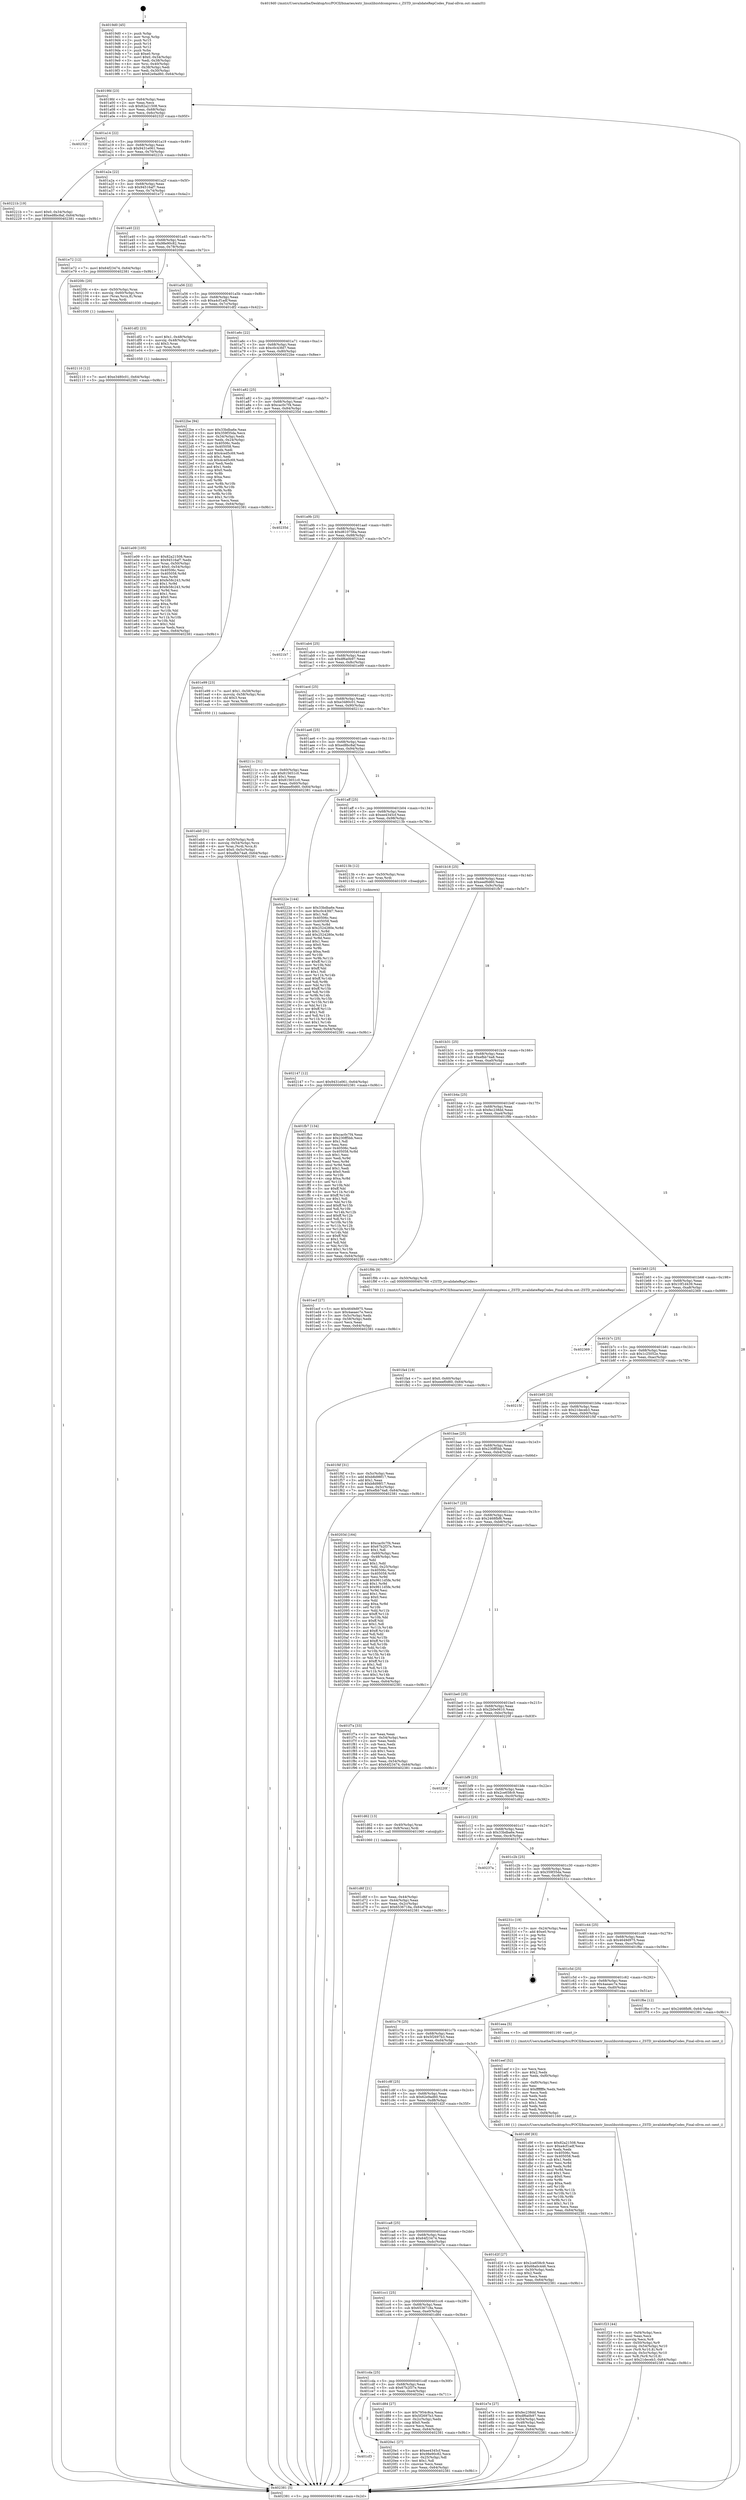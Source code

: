 digraph "0x4019d0" {
  label = "0x4019d0 (/mnt/c/Users/mathe/Desktop/tcc/POCII/binaries/extr_linuxlibzstdcompress.c_ZSTD_invalidateRepCodes_Final-ollvm.out::main(0))"
  labelloc = "t"
  node[shape=record]

  Entry [label="",width=0.3,height=0.3,shape=circle,fillcolor=black,style=filled]
  "0x4019fd" [label="{
     0x4019fd [23]\l
     | [instrs]\l
     &nbsp;&nbsp;0x4019fd \<+3\>: mov -0x64(%rbp),%eax\l
     &nbsp;&nbsp;0x401a00 \<+2\>: mov %eax,%ecx\l
     &nbsp;&nbsp;0x401a02 \<+6\>: sub $0x82a21508,%ecx\l
     &nbsp;&nbsp;0x401a08 \<+3\>: mov %eax,-0x68(%rbp)\l
     &nbsp;&nbsp;0x401a0b \<+3\>: mov %ecx,-0x6c(%rbp)\l
     &nbsp;&nbsp;0x401a0e \<+6\>: je 000000000040232f \<main+0x95f\>\l
  }"]
  "0x40232f" [label="{
     0x40232f\l
  }", style=dashed]
  "0x401a14" [label="{
     0x401a14 [22]\l
     | [instrs]\l
     &nbsp;&nbsp;0x401a14 \<+5\>: jmp 0000000000401a19 \<main+0x49\>\l
     &nbsp;&nbsp;0x401a19 \<+3\>: mov -0x68(%rbp),%eax\l
     &nbsp;&nbsp;0x401a1c \<+5\>: sub $0x9431e061,%eax\l
     &nbsp;&nbsp;0x401a21 \<+3\>: mov %eax,-0x70(%rbp)\l
     &nbsp;&nbsp;0x401a24 \<+6\>: je 000000000040221b \<main+0x84b\>\l
  }"]
  Exit [label="",width=0.3,height=0.3,shape=circle,fillcolor=black,style=filled,peripheries=2]
  "0x40221b" [label="{
     0x40221b [19]\l
     | [instrs]\l
     &nbsp;&nbsp;0x40221b \<+7\>: movl $0x0,-0x34(%rbp)\l
     &nbsp;&nbsp;0x402222 \<+7\>: movl $0xed8bc8af,-0x64(%rbp)\l
     &nbsp;&nbsp;0x402229 \<+5\>: jmp 0000000000402381 \<main+0x9b1\>\l
  }"]
  "0x401a2a" [label="{
     0x401a2a [22]\l
     | [instrs]\l
     &nbsp;&nbsp;0x401a2a \<+5\>: jmp 0000000000401a2f \<main+0x5f\>\l
     &nbsp;&nbsp;0x401a2f \<+3\>: mov -0x68(%rbp),%eax\l
     &nbsp;&nbsp;0x401a32 \<+5\>: sub $0x94516af7,%eax\l
     &nbsp;&nbsp;0x401a37 \<+3\>: mov %eax,-0x74(%rbp)\l
     &nbsp;&nbsp;0x401a3a \<+6\>: je 0000000000401e72 \<main+0x4a2\>\l
  }"]
  "0x402147" [label="{
     0x402147 [12]\l
     | [instrs]\l
     &nbsp;&nbsp;0x402147 \<+7\>: movl $0x9431e061,-0x64(%rbp)\l
     &nbsp;&nbsp;0x40214e \<+5\>: jmp 0000000000402381 \<main+0x9b1\>\l
  }"]
  "0x401e72" [label="{
     0x401e72 [12]\l
     | [instrs]\l
     &nbsp;&nbsp;0x401e72 \<+7\>: movl $0x64f23474,-0x64(%rbp)\l
     &nbsp;&nbsp;0x401e79 \<+5\>: jmp 0000000000402381 \<main+0x9b1\>\l
  }"]
  "0x401a40" [label="{
     0x401a40 [22]\l
     | [instrs]\l
     &nbsp;&nbsp;0x401a40 \<+5\>: jmp 0000000000401a45 \<main+0x75\>\l
     &nbsp;&nbsp;0x401a45 \<+3\>: mov -0x68(%rbp),%eax\l
     &nbsp;&nbsp;0x401a48 \<+5\>: sub $0x98e90c82,%eax\l
     &nbsp;&nbsp;0x401a4d \<+3\>: mov %eax,-0x78(%rbp)\l
     &nbsp;&nbsp;0x401a50 \<+6\>: je 00000000004020fc \<main+0x72c\>\l
  }"]
  "0x402110" [label="{
     0x402110 [12]\l
     | [instrs]\l
     &nbsp;&nbsp;0x402110 \<+7\>: movl $0xe3480c01,-0x64(%rbp)\l
     &nbsp;&nbsp;0x402117 \<+5\>: jmp 0000000000402381 \<main+0x9b1\>\l
  }"]
  "0x4020fc" [label="{
     0x4020fc [20]\l
     | [instrs]\l
     &nbsp;&nbsp;0x4020fc \<+4\>: mov -0x50(%rbp),%rax\l
     &nbsp;&nbsp;0x402100 \<+4\>: movslq -0x60(%rbp),%rcx\l
     &nbsp;&nbsp;0x402104 \<+4\>: mov (%rax,%rcx,8),%rax\l
     &nbsp;&nbsp;0x402108 \<+3\>: mov %rax,%rdi\l
     &nbsp;&nbsp;0x40210b \<+5\>: call 0000000000401030 \<free@plt\>\l
     | [calls]\l
     &nbsp;&nbsp;0x401030 \{1\} (unknown)\l
  }"]
  "0x401a56" [label="{
     0x401a56 [22]\l
     | [instrs]\l
     &nbsp;&nbsp;0x401a56 \<+5\>: jmp 0000000000401a5b \<main+0x8b\>\l
     &nbsp;&nbsp;0x401a5b \<+3\>: mov -0x68(%rbp),%eax\l
     &nbsp;&nbsp;0x401a5e \<+5\>: sub $0xa4cf1adf,%eax\l
     &nbsp;&nbsp;0x401a63 \<+3\>: mov %eax,-0x7c(%rbp)\l
     &nbsp;&nbsp;0x401a66 \<+6\>: je 0000000000401df2 \<main+0x422\>\l
  }"]
  "0x401cf3" [label="{
     0x401cf3\l
  }", style=dashed]
  "0x401df2" [label="{
     0x401df2 [23]\l
     | [instrs]\l
     &nbsp;&nbsp;0x401df2 \<+7\>: movl $0x1,-0x48(%rbp)\l
     &nbsp;&nbsp;0x401df9 \<+4\>: movslq -0x48(%rbp),%rax\l
     &nbsp;&nbsp;0x401dfd \<+4\>: shl $0x3,%rax\l
     &nbsp;&nbsp;0x401e01 \<+3\>: mov %rax,%rdi\l
     &nbsp;&nbsp;0x401e04 \<+5\>: call 0000000000401050 \<malloc@plt\>\l
     | [calls]\l
     &nbsp;&nbsp;0x401050 \{1\} (unknown)\l
  }"]
  "0x401a6c" [label="{
     0x401a6c [22]\l
     | [instrs]\l
     &nbsp;&nbsp;0x401a6c \<+5\>: jmp 0000000000401a71 \<main+0xa1\>\l
     &nbsp;&nbsp;0x401a71 \<+3\>: mov -0x68(%rbp),%eax\l
     &nbsp;&nbsp;0x401a74 \<+5\>: sub $0xc0c43fd7,%eax\l
     &nbsp;&nbsp;0x401a79 \<+3\>: mov %eax,-0x80(%rbp)\l
     &nbsp;&nbsp;0x401a7c \<+6\>: je 00000000004022be \<main+0x8ee\>\l
  }"]
  "0x4020e1" [label="{
     0x4020e1 [27]\l
     | [instrs]\l
     &nbsp;&nbsp;0x4020e1 \<+5\>: mov $0xee4345cf,%eax\l
     &nbsp;&nbsp;0x4020e6 \<+5\>: mov $0x98e90c82,%ecx\l
     &nbsp;&nbsp;0x4020eb \<+3\>: mov -0x25(%rbp),%dl\l
     &nbsp;&nbsp;0x4020ee \<+3\>: test $0x1,%dl\l
     &nbsp;&nbsp;0x4020f1 \<+3\>: cmovne %ecx,%eax\l
     &nbsp;&nbsp;0x4020f4 \<+3\>: mov %eax,-0x64(%rbp)\l
     &nbsp;&nbsp;0x4020f7 \<+5\>: jmp 0000000000402381 \<main+0x9b1\>\l
  }"]
  "0x4022be" [label="{
     0x4022be [94]\l
     | [instrs]\l
     &nbsp;&nbsp;0x4022be \<+5\>: mov $0x33bdba6e,%eax\l
     &nbsp;&nbsp;0x4022c3 \<+5\>: mov $0x359f35da,%ecx\l
     &nbsp;&nbsp;0x4022c8 \<+3\>: mov -0x34(%rbp),%edx\l
     &nbsp;&nbsp;0x4022cb \<+3\>: mov %edx,-0x24(%rbp)\l
     &nbsp;&nbsp;0x4022ce \<+7\>: mov 0x40506c,%edx\l
     &nbsp;&nbsp;0x4022d5 \<+7\>: mov 0x405058,%esi\l
     &nbsp;&nbsp;0x4022dc \<+2\>: mov %edx,%edi\l
     &nbsp;&nbsp;0x4022de \<+6\>: add $0x4ced5c69,%edi\l
     &nbsp;&nbsp;0x4022e4 \<+3\>: sub $0x1,%edi\l
     &nbsp;&nbsp;0x4022e7 \<+6\>: sub $0x4ced5c69,%edi\l
     &nbsp;&nbsp;0x4022ed \<+3\>: imul %edi,%edx\l
     &nbsp;&nbsp;0x4022f0 \<+3\>: and $0x1,%edx\l
     &nbsp;&nbsp;0x4022f3 \<+3\>: cmp $0x0,%edx\l
     &nbsp;&nbsp;0x4022f6 \<+4\>: sete %r8b\l
     &nbsp;&nbsp;0x4022fa \<+3\>: cmp $0xa,%esi\l
     &nbsp;&nbsp;0x4022fd \<+4\>: setl %r9b\l
     &nbsp;&nbsp;0x402301 \<+3\>: mov %r8b,%r10b\l
     &nbsp;&nbsp;0x402304 \<+3\>: and %r9b,%r10b\l
     &nbsp;&nbsp;0x402307 \<+3\>: xor %r9b,%r8b\l
     &nbsp;&nbsp;0x40230a \<+3\>: or %r8b,%r10b\l
     &nbsp;&nbsp;0x40230d \<+4\>: test $0x1,%r10b\l
     &nbsp;&nbsp;0x402311 \<+3\>: cmovne %ecx,%eax\l
     &nbsp;&nbsp;0x402314 \<+3\>: mov %eax,-0x64(%rbp)\l
     &nbsp;&nbsp;0x402317 \<+5\>: jmp 0000000000402381 \<main+0x9b1\>\l
  }"]
  "0x401a82" [label="{
     0x401a82 [25]\l
     | [instrs]\l
     &nbsp;&nbsp;0x401a82 \<+5\>: jmp 0000000000401a87 \<main+0xb7\>\l
     &nbsp;&nbsp;0x401a87 \<+3\>: mov -0x68(%rbp),%eax\l
     &nbsp;&nbsp;0x401a8a \<+5\>: sub $0xcac0c7f4,%eax\l
     &nbsp;&nbsp;0x401a8f \<+6\>: mov %eax,-0x84(%rbp)\l
     &nbsp;&nbsp;0x401a95 \<+6\>: je 000000000040235d \<main+0x98d\>\l
  }"]
  "0x401fa4" [label="{
     0x401fa4 [19]\l
     | [instrs]\l
     &nbsp;&nbsp;0x401fa4 \<+7\>: movl $0x0,-0x60(%rbp)\l
     &nbsp;&nbsp;0x401fab \<+7\>: movl $0xeeef0d60,-0x64(%rbp)\l
     &nbsp;&nbsp;0x401fb2 \<+5\>: jmp 0000000000402381 \<main+0x9b1\>\l
  }"]
  "0x40235d" [label="{
     0x40235d\l
  }", style=dashed]
  "0x401a9b" [label="{
     0x401a9b [25]\l
     | [instrs]\l
     &nbsp;&nbsp;0x401a9b \<+5\>: jmp 0000000000401aa0 \<main+0xd0\>\l
     &nbsp;&nbsp;0x401aa0 \<+3\>: mov -0x68(%rbp),%eax\l
     &nbsp;&nbsp;0x401aa3 \<+5\>: sub $0xd610756a,%eax\l
     &nbsp;&nbsp;0x401aa8 \<+6\>: mov %eax,-0x88(%rbp)\l
     &nbsp;&nbsp;0x401aae \<+6\>: je 00000000004021b7 \<main+0x7e7\>\l
  }"]
  "0x401f23" [label="{
     0x401f23 [44]\l
     | [instrs]\l
     &nbsp;&nbsp;0x401f23 \<+6\>: mov -0xf4(%rbp),%ecx\l
     &nbsp;&nbsp;0x401f29 \<+3\>: imul %eax,%ecx\l
     &nbsp;&nbsp;0x401f2c \<+3\>: movslq %ecx,%r8\l
     &nbsp;&nbsp;0x401f2f \<+4\>: mov -0x50(%rbp),%r9\l
     &nbsp;&nbsp;0x401f33 \<+4\>: movslq -0x54(%rbp),%r10\l
     &nbsp;&nbsp;0x401f37 \<+4\>: mov (%r9,%r10,8),%r9\l
     &nbsp;&nbsp;0x401f3b \<+4\>: movslq -0x5c(%rbp),%r10\l
     &nbsp;&nbsp;0x401f3f \<+4\>: mov %r8,(%r9,%r10,8)\l
     &nbsp;&nbsp;0x401f43 \<+7\>: movl $0x21deceb3,-0x64(%rbp)\l
     &nbsp;&nbsp;0x401f4a \<+5\>: jmp 0000000000402381 \<main+0x9b1\>\l
  }"]
  "0x4021b7" [label="{
     0x4021b7\l
  }", style=dashed]
  "0x401ab4" [label="{
     0x401ab4 [25]\l
     | [instrs]\l
     &nbsp;&nbsp;0x401ab4 \<+5\>: jmp 0000000000401ab9 \<main+0xe9\>\l
     &nbsp;&nbsp;0x401ab9 \<+3\>: mov -0x68(%rbp),%eax\l
     &nbsp;&nbsp;0x401abc \<+5\>: sub $0xdf6a0b97,%eax\l
     &nbsp;&nbsp;0x401ac1 \<+6\>: mov %eax,-0x8c(%rbp)\l
     &nbsp;&nbsp;0x401ac7 \<+6\>: je 0000000000401e99 \<main+0x4c9\>\l
  }"]
  "0x401eef" [label="{
     0x401eef [52]\l
     | [instrs]\l
     &nbsp;&nbsp;0x401eef \<+2\>: xor %ecx,%ecx\l
     &nbsp;&nbsp;0x401ef1 \<+5\>: mov $0x2,%edx\l
     &nbsp;&nbsp;0x401ef6 \<+6\>: mov %edx,-0xf0(%rbp)\l
     &nbsp;&nbsp;0x401efc \<+1\>: cltd\l
     &nbsp;&nbsp;0x401efd \<+6\>: mov -0xf0(%rbp),%esi\l
     &nbsp;&nbsp;0x401f03 \<+2\>: idiv %esi\l
     &nbsp;&nbsp;0x401f05 \<+6\>: imul $0xfffffffe,%edx,%edx\l
     &nbsp;&nbsp;0x401f0b \<+2\>: mov %ecx,%edi\l
     &nbsp;&nbsp;0x401f0d \<+2\>: sub %edx,%edi\l
     &nbsp;&nbsp;0x401f0f \<+2\>: mov %ecx,%edx\l
     &nbsp;&nbsp;0x401f11 \<+3\>: sub $0x1,%edx\l
     &nbsp;&nbsp;0x401f14 \<+2\>: add %edx,%edi\l
     &nbsp;&nbsp;0x401f16 \<+2\>: sub %edi,%ecx\l
     &nbsp;&nbsp;0x401f18 \<+6\>: mov %ecx,-0xf4(%rbp)\l
     &nbsp;&nbsp;0x401f1e \<+5\>: call 0000000000401160 \<next_i\>\l
     | [calls]\l
     &nbsp;&nbsp;0x401160 \{1\} (/mnt/c/Users/mathe/Desktop/tcc/POCII/binaries/extr_linuxlibzstdcompress.c_ZSTD_invalidateRepCodes_Final-ollvm.out::next_i)\l
  }"]
  "0x401e99" [label="{
     0x401e99 [23]\l
     | [instrs]\l
     &nbsp;&nbsp;0x401e99 \<+7\>: movl $0x1,-0x58(%rbp)\l
     &nbsp;&nbsp;0x401ea0 \<+4\>: movslq -0x58(%rbp),%rax\l
     &nbsp;&nbsp;0x401ea4 \<+4\>: shl $0x3,%rax\l
     &nbsp;&nbsp;0x401ea8 \<+3\>: mov %rax,%rdi\l
     &nbsp;&nbsp;0x401eab \<+5\>: call 0000000000401050 \<malloc@plt\>\l
     | [calls]\l
     &nbsp;&nbsp;0x401050 \{1\} (unknown)\l
  }"]
  "0x401acd" [label="{
     0x401acd [25]\l
     | [instrs]\l
     &nbsp;&nbsp;0x401acd \<+5\>: jmp 0000000000401ad2 \<main+0x102\>\l
     &nbsp;&nbsp;0x401ad2 \<+3\>: mov -0x68(%rbp),%eax\l
     &nbsp;&nbsp;0x401ad5 \<+5\>: sub $0xe3480c01,%eax\l
     &nbsp;&nbsp;0x401ada \<+6\>: mov %eax,-0x90(%rbp)\l
     &nbsp;&nbsp;0x401ae0 \<+6\>: je 000000000040211c \<main+0x74c\>\l
  }"]
  "0x401eb0" [label="{
     0x401eb0 [31]\l
     | [instrs]\l
     &nbsp;&nbsp;0x401eb0 \<+4\>: mov -0x50(%rbp),%rdi\l
     &nbsp;&nbsp;0x401eb4 \<+4\>: movslq -0x54(%rbp),%rcx\l
     &nbsp;&nbsp;0x401eb8 \<+4\>: mov %rax,(%rdi,%rcx,8)\l
     &nbsp;&nbsp;0x401ebc \<+7\>: movl $0x0,-0x5c(%rbp)\l
     &nbsp;&nbsp;0x401ec3 \<+7\>: movl $0xefbb74a8,-0x64(%rbp)\l
     &nbsp;&nbsp;0x401eca \<+5\>: jmp 0000000000402381 \<main+0x9b1\>\l
  }"]
  "0x40211c" [label="{
     0x40211c [31]\l
     | [instrs]\l
     &nbsp;&nbsp;0x40211c \<+3\>: mov -0x60(%rbp),%eax\l
     &nbsp;&nbsp;0x40211f \<+5\>: sub $0x815651c0,%eax\l
     &nbsp;&nbsp;0x402124 \<+3\>: add $0x1,%eax\l
     &nbsp;&nbsp;0x402127 \<+5\>: add $0x815651c0,%eax\l
     &nbsp;&nbsp;0x40212c \<+3\>: mov %eax,-0x60(%rbp)\l
     &nbsp;&nbsp;0x40212f \<+7\>: movl $0xeeef0d60,-0x64(%rbp)\l
     &nbsp;&nbsp;0x402136 \<+5\>: jmp 0000000000402381 \<main+0x9b1\>\l
  }"]
  "0x401ae6" [label="{
     0x401ae6 [25]\l
     | [instrs]\l
     &nbsp;&nbsp;0x401ae6 \<+5\>: jmp 0000000000401aeb \<main+0x11b\>\l
     &nbsp;&nbsp;0x401aeb \<+3\>: mov -0x68(%rbp),%eax\l
     &nbsp;&nbsp;0x401aee \<+5\>: sub $0xed8bc8af,%eax\l
     &nbsp;&nbsp;0x401af3 \<+6\>: mov %eax,-0x94(%rbp)\l
     &nbsp;&nbsp;0x401af9 \<+6\>: je 000000000040222e \<main+0x85e\>\l
  }"]
  "0x401e09" [label="{
     0x401e09 [105]\l
     | [instrs]\l
     &nbsp;&nbsp;0x401e09 \<+5\>: mov $0x82a21508,%ecx\l
     &nbsp;&nbsp;0x401e0e \<+5\>: mov $0x94516af7,%edx\l
     &nbsp;&nbsp;0x401e13 \<+4\>: mov %rax,-0x50(%rbp)\l
     &nbsp;&nbsp;0x401e17 \<+7\>: movl $0x0,-0x54(%rbp)\l
     &nbsp;&nbsp;0x401e1e \<+7\>: mov 0x40506c,%esi\l
     &nbsp;&nbsp;0x401e25 \<+8\>: mov 0x405058,%r8d\l
     &nbsp;&nbsp;0x401e2d \<+3\>: mov %esi,%r9d\l
     &nbsp;&nbsp;0x401e30 \<+7\>: add $0xfe58c243,%r9d\l
     &nbsp;&nbsp;0x401e37 \<+4\>: sub $0x1,%r9d\l
     &nbsp;&nbsp;0x401e3b \<+7\>: sub $0xfe58c243,%r9d\l
     &nbsp;&nbsp;0x401e42 \<+4\>: imul %r9d,%esi\l
     &nbsp;&nbsp;0x401e46 \<+3\>: and $0x1,%esi\l
     &nbsp;&nbsp;0x401e49 \<+3\>: cmp $0x0,%esi\l
     &nbsp;&nbsp;0x401e4c \<+4\>: sete %r10b\l
     &nbsp;&nbsp;0x401e50 \<+4\>: cmp $0xa,%r8d\l
     &nbsp;&nbsp;0x401e54 \<+4\>: setl %r11b\l
     &nbsp;&nbsp;0x401e58 \<+3\>: mov %r10b,%bl\l
     &nbsp;&nbsp;0x401e5b \<+3\>: and %r11b,%bl\l
     &nbsp;&nbsp;0x401e5e \<+3\>: xor %r11b,%r10b\l
     &nbsp;&nbsp;0x401e61 \<+3\>: or %r10b,%bl\l
     &nbsp;&nbsp;0x401e64 \<+3\>: test $0x1,%bl\l
     &nbsp;&nbsp;0x401e67 \<+3\>: cmovne %edx,%ecx\l
     &nbsp;&nbsp;0x401e6a \<+3\>: mov %ecx,-0x64(%rbp)\l
     &nbsp;&nbsp;0x401e6d \<+5\>: jmp 0000000000402381 \<main+0x9b1\>\l
  }"]
  "0x40222e" [label="{
     0x40222e [144]\l
     | [instrs]\l
     &nbsp;&nbsp;0x40222e \<+5\>: mov $0x33bdba6e,%eax\l
     &nbsp;&nbsp;0x402233 \<+5\>: mov $0xc0c43fd7,%ecx\l
     &nbsp;&nbsp;0x402238 \<+2\>: mov $0x1,%dl\l
     &nbsp;&nbsp;0x40223a \<+7\>: mov 0x40506c,%esi\l
     &nbsp;&nbsp;0x402241 \<+7\>: mov 0x405058,%edi\l
     &nbsp;&nbsp;0x402248 \<+3\>: mov %esi,%r8d\l
     &nbsp;&nbsp;0x40224b \<+7\>: sub $0x2524280e,%r8d\l
     &nbsp;&nbsp;0x402252 \<+4\>: sub $0x1,%r8d\l
     &nbsp;&nbsp;0x402256 \<+7\>: add $0x2524280e,%r8d\l
     &nbsp;&nbsp;0x40225d \<+4\>: imul %r8d,%esi\l
     &nbsp;&nbsp;0x402261 \<+3\>: and $0x1,%esi\l
     &nbsp;&nbsp;0x402264 \<+3\>: cmp $0x0,%esi\l
     &nbsp;&nbsp;0x402267 \<+4\>: sete %r9b\l
     &nbsp;&nbsp;0x40226b \<+3\>: cmp $0xa,%edi\l
     &nbsp;&nbsp;0x40226e \<+4\>: setl %r10b\l
     &nbsp;&nbsp;0x402272 \<+3\>: mov %r9b,%r11b\l
     &nbsp;&nbsp;0x402275 \<+4\>: xor $0xff,%r11b\l
     &nbsp;&nbsp;0x402279 \<+3\>: mov %r10b,%bl\l
     &nbsp;&nbsp;0x40227c \<+3\>: xor $0xff,%bl\l
     &nbsp;&nbsp;0x40227f \<+3\>: xor $0x1,%dl\l
     &nbsp;&nbsp;0x402282 \<+3\>: mov %r11b,%r14b\l
     &nbsp;&nbsp;0x402285 \<+4\>: and $0xff,%r14b\l
     &nbsp;&nbsp;0x402289 \<+3\>: and %dl,%r9b\l
     &nbsp;&nbsp;0x40228c \<+3\>: mov %bl,%r15b\l
     &nbsp;&nbsp;0x40228f \<+4\>: and $0xff,%r15b\l
     &nbsp;&nbsp;0x402293 \<+3\>: and %dl,%r10b\l
     &nbsp;&nbsp;0x402296 \<+3\>: or %r9b,%r14b\l
     &nbsp;&nbsp;0x402299 \<+3\>: or %r10b,%r15b\l
     &nbsp;&nbsp;0x40229c \<+3\>: xor %r15b,%r14b\l
     &nbsp;&nbsp;0x40229f \<+3\>: or %bl,%r11b\l
     &nbsp;&nbsp;0x4022a2 \<+4\>: xor $0xff,%r11b\l
     &nbsp;&nbsp;0x4022a6 \<+3\>: or $0x1,%dl\l
     &nbsp;&nbsp;0x4022a9 \<+3\>: and %dl,%r11b\l
     &nbsp;&nbsp;0x4022ac \<+3\>: or %r11b,%r14b\l
     &nbsp;&nbsp;0x4022af \<+4\>: test $0x1,%r14b\l
     &nbsp;&nbsp;0x4022b3 \<+3\>: cmovne %ecx,%eax\l
     &nbsp;&nbsp;0x4022b6 \<+3\>: mov %eax,-0x64(%rbp)\l
     &nbsp;&nbsp;0x4022b9 \<+5\>: jmp 0000000000402381 \<main+0x9b1\>\l
  }"]
  "0x401aff" [label="{
     0x401aff [25]\l
     | [instrs]\l
     &nbsp;&nbsp;0x401aff \<+5\>: jmp 0000000000401b04 \<main+0x134\>\l
     &nbsp;&nbsp;0x401b04 \<+3\>: mov -0x68(%rbp),%eax\l
     &nbsp;&nbsp;0x401b07 \<+5\>: sub $0xee4345cf,%eax\l
     &nbsp;&nbsp;0x401b0c \<+6\>: mov %eax,-0x98(%rbp)\l
     &nbsp;&nbsp;0x401b12 \<+6\>: je 000000000040213b \<main+0x76b\>\l
  }"]
  "0x401cda" [label="{
     0x401cda [25]\l
     | [instrs]\l
     &nbsp;&nbsp;0x401cda \<+5\>: jmp 0000000000401cdf \<main+0x30f\>\l
     &nbsp;&nbsp;0x401cdf \<+3\>: mov -0x68(%rbp),%eax\l
     &nbsp;&nbsp;0x401ce2 \<+5\>: sub $0x67b2f37e,%eax\l
     &nbsp;&nbsp;0x401ce7 \<+6\>: mov %eax,-0xe4(%rbp)\l
     &nbsp;&nbsp;0x401ced \<+6\>: je 00000000004020e1 \<main+0x711\>\l
  }"]
  "0x40213b" [label="{
     0x40213b [12]\l
     | [instrs]\l
     &nbsp;&nbsp;0x40213b \<+4\>: mov -0x50(%rbp),%rax\l
     &nbsp;&nbsp;0x40213f \<+3\>: mov %rax,%rdi\l
     &nbsp;&nbsp;0x402142 \<+5\>: call 0000000000401030 \<free@plt\>\l
     | [calls]\l
     &nbsp;&nbsp;0x401030 \{1\} (unknown)\l
  }"]
  "0x401b18" [label="{
     0x401b18 [25]\l
     | [instrs]\l
     &nbsp;&nbsp;0x401b18 \<+5\>: jmp 0000000000401b1d \<main+0x14d\>\l
     &nbsp;&nbsp;0x401b1d \<+3\>: mov -0x68(%rbp),%eax\l
     &nbsp;&nbsp;0x401b20 \<+5\>: sub $0xeeef0d60,%eax\l
     &nbsp;&nbsp;0x401b25 \<+6\>: mov %eax,-0x9c(%rbp)\l
     &nbsp;&nbsp;0x401b2b \<+6\>: je 0000000000401fb7 \<main+0x5e7\>\l
  }"]
  "0x401d84" [label="{
     0x401d84 [27]\l
     | [instrs]\l
     &nbsp;&nbsp;0x401d84 \<+5\>: mov $0x7954c8ca,%eax\l
     &nbsp;&nbsp;0x401d89 \<+5\>: mov $0x5f2697b3,%ecx\l
     &nbsp;&nbsp;0x401d8e \<+3\>: mov -0x2c(%rbp),%edx\l
     &nbsp;&nbsp;0x401d91 \<+3\>: cmp $0x0,%edx\l
     &nbsp;&nbsp;0x401d94 \<+3\>: cmove %ecx,%eax\l
     &nbsp;&nbsp;0x401d97 \<+3\>: mov %eax,-0x64(%rbp)\l
     &nbsp;&nbsp;0x401d9a \<+5\>: jmp 0000000000402381 \<main+0x9b1\>\l
  }"]
  "0x401fb7" [label="{
     0x401fb7 [134]\l
     | [instrs]\l
     &nbsp;&nbsp;0x401fb7 \<+5\>: mov $0xcac0c7f4,%eax\l
     &nbsp;&nbsp;0x401fbc \<+5\>: mov $0x230ff5bb,%ecx\l
     &nbsp;&nbsp;0x401fc1 \<+2\>: mov $0x1,%dl\l
     &nbsp;&nbsp;0x401fc3 \<+2\>: xor %esi,%esi\l
     &nbsp;&nbsp;0x401fc5 \<+7\>: mov 0x40506c,%edi\l
     &nbsp;&nbsp;0x401fcc \<+8\>: mov 0x405058,%r8d\l
     &nbsp;&nbsp;0x401fd4 \<+3\>: sub $0x1,%esi\l
     &nbsp;&nbsp;0x401fd7 \<+3\>: mov %edi,%r9d\l
     &nbsp;&nbsp;0x401fda \<+3\>: add %esi,%r9d\l
     &nbsp;&nbsp;0x401fdd \<+4\>: imul %r9d,%edi\l
     &nbsp;&nbsp;0x401fe1 \<+3\>: and $0x1,%edi\l
     &nbsp;&nbsp;0x401fe4 \<+3\>: cmp $0x0,%edi\l
     &nbsp;&nbsp;0x401fe7 \<+4\>: sete %r10b\l
     &nbsp;&nbsp;0x401feb \<+4\>: cmp $0xa,%r8d\l
     &nbsp;&nbsp;0x401fef \<+4\>: setl %r11b\l
     &nbsp;&nbsp;0x401ff3 \<+3\>: mov %r10b,%bl\l
     &nbsp;&nbsp;0x401ff6 \<+3\>: xor $0xff,%bl\l
     &nbsp;&nbsp;0x401ff9 \<+3\>: mov %r11b,%r14b\l
     &nbsp;&nbsp;0x401ffc \<+4\>: xor $0xff,%r14b\l
     &nbsp;&nbsp;0x402000 \<+3\>: xor $0x1,%dl\l
     &nbsp;&nbsp;0x402003 \<+3\>: mov %bl,%r15b\l
     &nbsp;&nbsp;0x402006 \<+4\>: and $0xff,%r15b\l
     &nbsp;&nbsp;0x40200a \<+3\>: and %dl,%r10b\l
     &nbsp;&nbsp;0x40200d \<+3\>: mov %r14b,%r12b\l
     &nbsp;&nbsp;0x402010 \<+4\>: and $0xff,%r12b\l
     &nbsp;&nbsp;0x402014 \<+3\>: and %dl,%r11b\l
     &nbsp;&nbsp;0x402017 \<+3\>: or %r10b,%r15b\l
     &nbsp;&nbsp;0x40201a \<+3\>: or %r11b,%r12b\l
     &nbsp;&nbsp;0x40201d \<+3\>: xor %r12b,%r15b\l
     &nbsp;&nbsp;0x402020 \<+3\>: or %r14b,%bl\l
     &nbsp;&nbsp;0x402023 \<+3\>: xor $0xff,%bl\l
     &nbsp;&nbsp;0x402026 \<+3\>: or $0x1,%dl\l
     &nbsp;&nbsp;0x402029 \<+2\>: and %dl,%bl\l
     &nbsp;&nbsp;0x40202b \<+3\>: or %bl,%r15b\l
     &nbsp;&nbsp;0x40202e \<+4\>: test $0x1,%r15b\l
     &nbsp;&nbsp;0x402032 \<+3\>: cmovne %ecx,%eax\l
     &nbsp;&nbsp;0x402035 \<+3\>: mov %eax,-0x64(%rbp)\l
     &nbsp;&nbsp;0x402038 \<+5\>: jmp 0000000000402381 \<main+0x9b1\>\l
  }"]
  "0x401b31" [label="{
     0x401b31 [25]\l
     | [instrs]\l
     &nbsp;&nbsp;0x401b31 \<+5\>: jmp 0000000000401b36 \<main+0x166\>\l
     &nbsp;&nbsp;0x401b36 \<+3\>: mov -0x68(%rbp),%eax\l
     &nbsp;&nbsp;0x401b39 \<+5\>: sub $0xefbb74a8,%eax\l
     &nbsp;&nbsp;0x401b3e \<+6\>: mov %eax,-0xa0(%rbp)\l
     &nbsp;&nbsp;0x401b44 \<+6\>: je 0000000000401ecf \<main+0x4ff\>\l
  }"]
  "0x401cc1" [label="{
     0x401cc1 [25]\l
     | [instrs]\l
     &nbsp;&nbsp;0x401cc1 \<+5\>: jmp 0000000000401cc6 \<main+0x2f6\>\l
     &nbsp;&nbsp;0x401cc6 \<+3\>: mov -0x68(%rbp),%eax\l
     &nbsp;&nbsp;0x401cc9 \<+5\>: sub $0x6536718a,%eax\l
     &nbsp;&nbsp;0x401cce \<+6\>: mov %eax,-0xe0(%rbp)\l
     &nbsp;&nbsp;0x401cd4 \<+6\>: je 0000000000401d84 \<main+0x3b4\>\l
  }"]
  "0x401ecf" [label="{
     0x401ecf [27]\l
     | [instrs]\l
     &nbsp;&nbsp;0x401ecf \<+5\>: mov $0x4649d975,%eax\l
     &nbsp;&nbsp;0x401ed4 \<+5\>: mov $0x4aeaec7e,%ecx\l
     &nbsp;&nbsp;0x401ed9 \<+3\>: mov -0x5c(%rbp),%edx\l
     &nbsp;&nbsp;0x401edc \<+3\>: cmp -0x58(%rbp),%edx\l
     &nbsp;&nbsp;0x401edf \<+3\>: cmovl %ecx,%eax\l
     &nbsp;&nbsp;0x401ee2 \<+3\>: mov %eax,-0x64(%rbp)\l
     &nbsp;&nbsp;0x401ee5 \<+5\>: jmp 0000000000402381 \<main+0x9b1\>\l
  }"]
  "0x401b4a" [label="{
     0x401b4a [25]\l
     | [instrs]\l
     &nbsp;&nbsp;0x401b4a \<+5\>: jmp 0000000000401b4f \<main+0x17f\>\l
     &nbsp;&nbsp;0x401b4f \<+3\>: mov -0x68(%rbp),%eax\l
     &nbsp;&nbsp;0x401b52 \<+5\>: sub $0xfec238dd,%eax\l
     &nbsp;&nbsp;0x401b57 \<+6\>: mov %eax,-0xa4(%rbp)\l
     &nbsp;&nbsp;0x401b5d \<+6\>: je 0000000000401f9b \<main+0x5cb\>\l
  }"]
  "0x401e7e" [label="{
     0x401e7e [27]\l
     | [instrs]\l
     &nbsp;&nbsp;0x401e7e \<+5\>: mov $0xfec238dd,%eax\l
     &nbsp;&nbsp;0x401e83 \<+5\>: mov $0xdf6a0b97,%ecx\l
     &nbsp;&nbsp;0x401e88 \<+3\>: mov -0x54(%rbp),%edx\l
     &nbsp;&nbsp;0x401e8b \<+3\>: cmp -0x48(%rbp),%edx\l
     &nbsp;&nbsp;0x401e8e \<+3\>: cmovl %ecx,%eax\l
     &nbsp;&nbsp;0x401e91 \<+3\>: mov %eax,-0x64(%rbp)\l
     &nbsp;&nbsp;0x401e94 \<+5\>: jmp 0000000000402381 \<main+0x9b1\>\l
  }"]
  "0x401f9b" [label="{
     0x401f9b [9]\l
     | [instrs]\l
     &nbsp;&nbsp;0x401f9b \<+4\>: mov -0x50(%rbp),%rdi\l
     &nbsp;&nbsp;0x401f9f \<+5\>: call 0000000000401760 \<ZSTD_invalidateRepCodes\>\l
     | [calls]\l
     &nbsp;&nbsp;0x401760 \{1\} (/mnt/c/Users/mathe/Desktop/tcc/POCII/binaries/extr_linuxlibzstdcompress.c_ZSTD_invalidateRepCodes_Final-ollvm.out::ZSTD_invalidateRepCodes)\l
  }"]
  "0x401b63" [label="{
     0x401b63 [25]\l
     | [instrs]\l
     &nbsp;&nbsp;0x401b63 \<+5\>: jmp 0000000000401b68 \<main+0x198\>\l
     &nbsp;&nbsp;0x401b68 \<+3\>: mov -0x68(%rbp),%eax\l
     &nbsp;&nbsp;0x401b6b \<+5\>: sub $0x10f1d439,%eax\l
     &nbsp;&nbsp;0x401b70 \<+6\>: mov %eax,-0xa8(%rbp)\l
     &nbsp;&nbsp;0x401b76 \<+6\>: je 0000000000402369 \<main+0x999\>\l
  }"]
  "0x401d6f" [label="{
     0x401d6f [21]\l
     | [instrs]\l
     &nbsp;&nbsp;0x401d6f \<+3\>: mov %eax,-0x44(%rbp)\l
     &nbsp;&nbsp;0x401d72 \<+3\>: mov -0x44(%rbp),%eax\l
     &nbsp;&nbsp;0x401d75 \<+3\>: mov %eax,-0x2c(%rbp)\l
     &nbsp;&nbsp;0x401d78 \<+7\>: movl $0x6536718a,-0x64(%rbp)\l
     &nbsp;&nbsp;0x401d7f \<+5\>: jmp 0000000000402381 \<main+0x9b1\>\l
  }"]
  "0x402369" [label="{
     0x402369\l
  }", style=dashed]
  "0x401b7c" [label="{
     0x401b7c [25]\l
     | [instrs]\l
     &nbsp;&nbsp;0x401b7c \<+5\>: jmp 0000000000401b81 \<main+0x1b1\>\l
     &nbsp;&nbsp;0x401b81 \<+3\>: mov -0x68(%rbp),%eax\l
     &nbsp;&nbsp;0x401b84 \<+5\>: sub $0x1c25052e,%eax\l
     &nbsp;&nbsp;0x401b89 \<+6\>: mov %eax,-0xac(%rbp)\l
     &nbsp;&nbsp;0x401b8f \<+6\>: je 000000000040215f \<main+0x78f\>\l
  }"]
  "0x4019d0" [label="{
     0x4019d0 [45]\l
     | [instrs]\l
     &nbsp;&nbsp;0x4019d0 \<+1\>: push %rbp\l
     &nbsp;&nbsp;0x4019d1 \<+3\>: mov %rsp,%rbp\l
     &nbsp;&nbsp;0x4019d4 \<+2\>: push %r15\l
     &nbsp;&nbsp;0x4019d6 \<+2\>: push %r14\l
     &nbsp;&nbsp;0x4019d8 \<+2\>: push %r12\l
     &nbsp;&nbsp;0x4019da \<+1\>: push %rbx\l
     &nbsp;&nbsp;0x4019db \<+7\>: sub $0xe0,%rsp\l
     &nbsp;&nbsp;0x4019e2 \<+7\>: movl $0x0,-0x34(%rbp)\l
     &nbsp;&nbsp;0x4019e9 \<+3\>: mov %edi,-0x38(%rbp)\l
     &nbsp;&nbsp;0x4019ec \<+4\>: mov %rsi,-0x40(%rbp)\l
     &nbsp;&nbsp;0x4019f0 \<+3\>: mov -0x38(%rbp),%edi\l
     &nbsp;&nbsp;0x4019f3 \<+3\>: mov %edi,-0x30(%rbp)\l
     &nbsp;&nbsp;0x4019f6 \<+7\>: movl $0x62e9ad60,-0x64(%rbp)\l
  }"]
  "0x40215f" [label="{
     0x40215f\l
  }", style=dashed]
  "0x401b95" [label="{
     0x401b95 [25]\l
     | [instrs]\l
     &nbsp;&nbsp;0x401b95 \<+5\>: jmp 0000000000401b9a \<main+0x1ca\>\l
     &nbsp;&nbsp;0x401b9a \<+3\>: mov -0x68(%rbp),%eax\l
     &nbsp;&nbsp;0x401b9d \<+5\>: sub $0x21deceb3,%eax\l
     &nbsp;&nbsp;0x401ba2 \<+6\>: mov %eax,-0xb0(%rbp)\l
     &nbsp;&nbsp;0x401ba8 \<+6\>: je 0000000000401f4f \<main+0x57f\>\l
  }"]
  "0x402381" [label="{
     0x402381 [5]\l
     | [instrs]\l
     &nbsp;&nbsp;0x402381 \<+5\>: jmp 00000000004019fd \<main+0x2d\>\l
  }"]
  "0x401f4f" [label="{
     0x401f4f [31]\l
     | [instrs]\l
     &nbsp;&nbsp;0x401f4f \<+3\>: mov -0x5c(%rbp),%eax\l
     &nbsp;&nbsp;0x401f52 \<+5\>: add $0xb8d98f17,%eax\l
     &nbsp;&nbsp;0x401f57 \<+3\>: add $0x1,%eax\l
     &nbsp;&nbsp;0x401f5a \<+5\>: sub $0xb8d98f17,%eax\l
     &nbsp;&nbsp;0x401f5f \<+3\>: mov %eax,-0x5c(%rbp)\l
     &nbsp;&nbsp;0x401f62 \<+7\>: movl $0xefbb74a8,-0x64(%rbp)\l
     &nbsp;&nbsp;0x401f69 \<+5\>: jmp 0000000000402381 \<main+0x9b1\>\l
  }"]
  "0x401bae" [label="{
     0x401bae [25]\l
     | [instrs]\l
     &nbsp;&nbsp;0x401bae \<+5\>: jmp 0000000000401bb3 \<main+0x1e3\>\l
     &nbsp;&nbsp;0x401bb3 \<+3\>: mov -0x68(%rbp),%eax\l
     &nbsp;&nbsp;0x401bb6 \<+5\>: sub $0x230ff5bb,%eax\l
     &nbsp;&nbsp;0x401bbb \<+6\>: mov %eax,-0xb4(%rbp)\l
     &nbsp;&nbsp;0x401bc1 \<+6\>: je 000000000040203d \<main+0x66d\>\l
  }"]
  "0x401ca8" [label="{
     0x401ca8 [25]\l
     | [instrs]\l
     &nbsp;&nbsp;0x401ca8 \<+5\>: jmp 0000000000401cad \<main+0x2dd\>\l
     &nbsp;&nbsp;0x401cad \<+3\>: mov -0x68(%rbp),%eax\l
     &nbsp;&nbsp;0x401cb0 \<+5\>: sub $0x64f23474,%eax\l
     &nbsp;&nbsp;0x401cb5 \<+6\>: mov %eax,-0xdc(%rbp)\l
     &nbsp;&nbsp;0x401cbb \<+6\>: je 0000000000401e7e \<main+0x4ae\>\l
  }"]
  "0x40203d" [label="{
     0x40203d [164]\l
     | [instrs]\l
     &nbsp;&nbsp;0x40203d \<+5\>: mov $0xcac0c7f4,%eax\l
     &nbsp;&nbsp;0x402042 \<+5\>: mov $0x67b2f37e,%ecx\l
     &nbsp;&nbsp;0x402047 \<+2\>: mov $0x1,%dl\l
     &nbsp;&nbsp;0x402049 \<+3\>: mov -0x60(%rbp),%esi\l
     &nbsp;&nbsp;0x40204c \<+3\>: cmp -0x48(%rbp),%esi\l
     &nbsp;&nbsp;0x40204f \<+4\>: setl %dil\l
     &nbsp;&nbsp;0x402053 \<+4\>: and $0x1,%dil\l
     &nbsp;&nbsp;0x402057 \<+4\>: mov %dil,-0x25(%rbp)\l
     &nbsp;&nbsp;0x40205b \<+7\>: mov 0x40506c,%esi\l
     &nbsp;&nbsp;0x402062 \<+8\>: mov 0x405058,%r8d\l
     &nbsp;&nbsp;0x40206a \<+3\>: mov %esi,%r9d\l
     &nbsp;&nbsp;0x40206d \<+7\>: add $0x9611d5fe,%r9d\l
     &nbsp;&nbsp;0x402074 \<+4\>: sub $0x1,%r9d\l
     &nbsp;&nbsp;0x402078 \<+7\>: sub $0x9611d5fe,%r9d\l
     &nbsp;&nbsp;0x40207f \<+4\>: imul %r9d,%esi\l
     &nbsp;&nbsp;0x402083 \<+3\>: and $0x1,%esi\l
     &nbsp;&nbsp;0x402086 \<+3\>: cmp $0x0,%esi\l
     &nbsp;&nbsp;0x402089 \<+4\>: sete %dil\l
     &nbsp;&nbsp;0x40208d \<+4\>: cmp $0xa,%r8d\l
     &nbsp;&nbsp;0x402091 \<+4\>: setl %r10b\l
     &nbsp;&nbsp;0x402095 \<+3\>: mov %dil,%r11b\l
     &nbsp;&nbsp;0x402098 \<+4\>: xor $0xff,%r11b\l
     &nbsp;&nbsp;0x40209c \<+3\>: mov %r10b,%bl\l
     &nbsp;&nbsp;0x40209f \<+3\>: xor $0xff,%bl\l
     &nbsp;&nbsp;0x4020a2 \<+3\>: xor $0x1,%dl\l
     &nbsp;&nbsp;0x4020a5 \<+3\>: mov %r11b,%r14b\l
     &nbsp;&nbsp;0x4020a8 \<+4\>: and $0xff,%r14b\l
     &nbsp;&nbsp;0x4020ac \<+3\>: and %dl,%dil\l
     &nbsp;&nbsp;0x4020af \<+3\>: mov %bl,%r15b\l
     &nbsp;&nbsp;0x4020b2 \<+4\>: and $0xff,%r15b\l
     &nbsp;&nbsp;0x4020b6 \<+3\>: and %dl,%r10b\l
     &nbsp;&nbsp;0x4020b9 \<+3\>: or %dil,%r14b\l
     &nbsp;&nbsp;0x4020bc \<+3\>: or %r10b,%r15b\l
     &nbsp;&nbsp;0x4020bf \<+3\>: xor %r15b,%r14b\l
     &nbsp;&nbsp;0x4020c2 \<+3\>: or %bl,%r11b\l
     &nbsp;&nbsp;0x4020c5 \<+4\>: xor $0xff,%r11b\l
     &nbsp;&nbsp;0x4020c9 \<+3\>: or $0x1,%dl\l
     &nbsp;&nbsp;0x4020cc \<+3\>: and %dl,%r11b\l
     &nbsp;&nbsp;0x4020cf \<+3\>: or %r11b,%r14b\l
     &nbsp;&nbsp;0x4020d2 \<+4\>: test $0x1,%r14b\l
     &nbsp;&nbsp;0x4020d6 \<+3\>: cmovne %ecx,%eax\l
     &nbsp;&nbsp;0x4020d9 \<+3\>: mov %eax,-0x64(%rbp)\l
     &nbsp;&nbsp;0x4020dc \<+5\>: jmp 0000000000402381 \<main+0x9b1\>\l
  }"]
  "0x401bc7" [label="{
     0x401bc7 [25]\l
     | [instrs]\l
     &nbsp;&nbsp;0x401bc7 \<+5\>: jmp 0000000000401bcc \<main+0x1fc\>\l
     &nbsp;&nbsp;0x401bcc \<+3\>: mov -0x68(%rbp),%eax\l
     &nbsp;&nbsp;0x401bcf \<+5\>: sub $0x2468fbf6,%eax\l
     &nbsp;&nbsp;0x401bd4 \<+6\>: mov %eax,-0xb8(%rbp)\l
     &nbsp;&nbsp;0x401bda \<+6\>: je 0000000000401f7a \<main+0x5aa\>\l
  }"]
  "0x401d2f" [label="{
     0x401d2f [27]\l
     | [instrs]\l
     &nbsp;&nbsp;0x401d2f \<+5\>: mov $0x2ce658c9,%eax\l
     &nbsp;&nbsp;0x401d34 \<+5\>: mov $0x68a0c446,%ecx\l
     &nbsp;&nbsp;0x401d39 \<+3\>: mov -0x30(%rbp),%edx\l
     &nbsp;&nbsp;0x401d3c \<+3\>: cmp $0x2,%edx\l
     &nbsp;&nbsp;0x401d3f \<+3\>: cmovne %ecx,%eax\l
     &nbsp;&nbsp;0x401d42 \<+3\>: mov %eax,-0x64(%rbp)\l
     &nbsp;&nbsp;0x401d45 \<+5\>: jmp 0000000000402381 \<main+0x9b1\>\l
  }"]
  "0x401f7a" [label="{
     0x401f7a [33]\l
     | [instrs]\l
     &nbsp;&nbsp;0x401f7a \<+2\>: xor %eax,%eax\l
     &nbsp;&nbsp;0x401f7c \<+3\>: mov -0x54(%rbp),%ecx\l
     &nbsp;&nbsp;0x401f7f \<+2\>: mov %eax,%edx\l
     &nbsp;&nbsp;0x401f81 \<+2\>: sub %ecx,%edx\l
     &nbsp;&nbsp;0x401f83 \<+2\>: mov %eax,%ecx\l
     &nbsp;&nbsp;0x401f85 \<+3\>: sub $0x1,%ecx\l
     &nbsp;&nbsp;0x401f88 \<+2\>: add %ecx,%edx\l
     &nbsp;&nbsp;0x401f8a \<+2\>: sub %edx,%eax\l
     &nbsp;&nbsp;0x401f8c \<+3\>: mov %eax,-0x54(%rbp)\l
     &nbsp;&nbsp;0x401f8f \<+7\>: movl $0x64f23474,-0x64(%rbp)\l
     &nbsp;&nbsp;0x401f96 \<+5\>: jmp 0000000000402381 \<main+0x9b1\>\l
  }"]
  "0x401be0" [label="{
     0x401be0 [25]\l
     | [instrs]\l
     &nbsp;&nbsp;0x401be0 \<+5\>: jmp 0000000000401be5 \<main+0x215\>\l
     &nbsp;&nbsp;0x401be5 \<+3\>: mov -0x68(%rbp),%eax\l
     &nbsp;&nbsp;0x401be8 \<+5\>: sub $0x2b0e0610,%eax\l
     &nbsp;&nbsp;0x401bed \<+6\>: mov %eax,-0xbc(%rbp)\l
     &nbsp;&nbsp;0x401bf3 \<+6\>: je 000000000040220f \<main+0x83f\>\l
  }"]
  "0x401c8f" [label="{
     0x401c8f [25]\l
     | [instrs]\l
     &nbsp;&nbsp;0x401c8f \<+5\>: jmp 0000000000401c94 \<main+0x2c4\>\l
     &nbsp;&nbsp;0x401c94 \<+3\>: mov -0x68(%rbp),%eax\l
     &nbsp;&nbsp;0x401c97 \<+5\>: sub $0x62e9ad60,%eax\l
     &nbsp;&nbsp;0x401c9c \<+6\>: mov %eax,-0xd8(%rbp)\l
     &nbsp;&nbsp;0x401ca2 \<+6\>: je 0000000000401d2f \<main+0x35f\>\l
  }"]
  "0x40220f" [label="{
     0x40220f\l
  }", style=dashed]
  "0x401bf9" [label="{
     0x401bf9 [25]\l
     | [instrs]\l
     &nbsp;&nbsp;0x401bf9 \<+5\>: jmp 0000000000401bfe \<main+0x22e\>\l
     &nbsp;&nbsp;0x401bfe \<+3\>: mov -0x68(%rbp),%eax\l
     &nbsp;&nbsp;0x401c01 \<+5\>: sub $0x2ce658c9,%eax\l
     &nbsp;&nbsp;0x401c06 \<+6\>: mov %eax,-0xc0(%rbp)\l
     &nbsp;&nbsp;0x401c0c \<+6\>: je 0000000000401d62 \<main+0x392\>\l
  }"]
  "0x401d9f" [label="{
     0x401d9f [83]\l
     | [instrs]\l
     &nbsp;&nbsp;0x401d9f \<+5\>: mov $0x82a21508,%eax\l
     &nbsp;&nbsp;0x401da4 \<+5\>: mov $0xa4cf1adf,%ecx\l
     &nbsp;&nbsp;0x401da9 \<+2\>: xor %edx,%edx\l
     &nbsp;&nbsp;0x401dab \<+7\>: mov 0x40506c,%esi\l
     &nbsp;&nbsp;0x401db2 \<+7\>: mov 0x405058,%edi\l
     &nbsp;&nbsp;0x401db9 \<+3\>: sub $0x1,%edx\l
     &nbsp;&nbsp;0x401dbc \<+3\>: mov %esi,%r8d\l
     &nbsp;&nbsp;0x401dbf \<+3\>: add %edx,%r8d\l
     &nbsp;&nbsp;0x401dc2 \<+4\>: imul %r8d,%esi\l
     &nbsp;&nbsp;0x401dc6 \<+3\>: and $0x1,%esi\l
     &nbsp;&nbsp;0x401dc9 \<+3\>: cmp $0x0,%esi\l
     &nbsp;&nbsp;0x401dcc \<+4\>: sete %r9b\l
     &nbsp;&nbsp;0x401dd0 \<+3\>: cmp $0xa,%edi\l
     &nbsp;&nbsp;0x401dd3 \<+4\>: setl %r10b\l
     &nbsp;&nbsp;0x401dd7 \<+3\>: mov %r9b,%r11b\l
     &nbsp;&nbsp;0x401dda \<+3\>: and %r10b,%r11b\l
     &nbsp;&nbsp;0x401ddd \<+3\>: xor %r10b,%r9b\l
     &nbsp;&nbsp;0x401de0 \<+3\>: or %r9b,%r11b\l
     &nbsp;&nbsp;0x401de3 \<+4\>: test $0x1,%r11b\l
     &nbsp;&nbsp;0x401de7 \<+3\>: cmovne %ecx,%eax\l
     &nbsp;&nbsp;0x401dea \<+3\>: mov %eax,-0x64(%rbp)\l
     &nbsp;&nbsp;0x401ded \<+5\>: jmp 0000000000402381 \<main+0x9b1\>\l
  }"]
  "0x401d62" [label="{
     0x401d62 [13]\l
     | [instrs]\l
     &nbsp;&nbsp;0x401d62 \<+4\>: mov -0x40(%rbp),%rax\l
     &nbsp;&nbsp;0x401d66 \<+4\>: mov 0x8(%rax),%rdi\l
     &nbsp;&nbsp;0x401d6a \<+5\>: call 0000000000401060 \<atoi@plt\>\l
     | [calls]\l
     &nbsp;&nbsp;0x401060 \{1\} (unknown)\l
  }"]
  "0x401c12" [label="{
     0x401c12 [25]\l
     | [instrs]\l
     &nbsp;&nbsp;0x401c12 \<+5\>: jmp 0000000000401c17 \<main+0x247\>\l
     &nbsp;&nbsp;0x401c17 \<+3\>: mov -0x68(%rbp),%eax\l
     &nbsp;&nbsp;0x401c1a \<+5\>: sub $0x33bdba6e,%eax\l
     &nbsp;&nbsp;0x401c1f \<+6\>: mov %eax,-0xc4(%rbp)\l
     &nbsp;&nbsp;0x401c25 \<+6\>: je 000000000040237a \<main+0x9aa\>\l
  }"]
  "0x401c76" [label="{
     0x401c76 [25]\l
     | [instrs]\l
     &nbsp;&nbsp;0x401c76 \<+5\>: jmp 0000000000401c7b \<main+0x2ab\>\l
     &nbsp;&nbsp;0x401c7b \<+3\>: mov -0x68(%rbp),%eax\l
     &nbsp;&nbsp;0x401c7e \<+5\>: sub $0x5f2697b3,%eax\l
     &nbsp;&nbsp;0x401c83 \<+6\>: mov %eax,-0xd4(%rbp)\l
     &nbsp;&nbsp;0x401c89 \<+6\>: je 0000000000401d9f \<main+0x3cf\>\l
  }"]
  "0x40237a" [label="{
     0x40237a\l
  }", style=dashed]
  "0x401c2b" [label="{
     0x401c2b [25]\l
     | [instrs]\l
     &nbsp;&nbsp;0x401c2b \<+5\>: jmp 0000000000401c30 \<main+0x260\>\l
     &nbsp;&nbsp;0x401c30 \<+3\>: mov -0x68(%rbp),%eax\l
     &nbsp;&nbsp;0x401c33 \<+5\>: sub $0x359f35da,%eax\l
     &nbsp;&nbsp;0x401c38 \<+6\>: mov %eax,-0xc8(%rbp)\l
     &nbsp;&nbsp;0x401c3e \<+6\>: je 000000000040231c \<main+0x94c\>\l
  }"]
  "0x401eea" [label="{
     0x401eea [5]\l
     | [instrs]\l
     &nbsp;&nbsp;0x401eea \<+5\>: call 0000000000401160 \<next_i\>\l
     | [calls]\l
     &nbsp;&nbsp;0x401160 \{1\} (/mnt/c/Users/mathe/Desktop/tcc/POCII/binaries/extr_linuxlibzstdcompress.c_ZSTD_invalidateRepCodes_Final-ollvm.out::next_i)\l
  }"]
  "0x40231c" [label="{
     0x40231c [19]\l
     | [instrs]\l
     &nbsp;&nbsp;0x40231c \<+3\>: mov -0x24(%rbp),%eax\l
     &nbsp;&nbsp;0x40231f \<+7\>: add $0xe0,%rsp\l
     &nbsp;&nbsp;0x402326 \<+1\>: pop %rbx\l
     &nbsp;&nbsp;0x402327 \<+2\>: pop %r12\l
     &nbsp;&nbsp;0x402329 \<+2\>: pop %r14\l
     &nbsp;&nbsp;0x40232b \<+2\>: pop %r15\l
     &nbsp;&nbsp;0x40232d \<+1\>: pop %rbp\l
     &nbsp;&nbsp;0x40232e \<+1\>: ret\l
  }"]
  "0x401c44" [label="{
     0x401c44 [25]\l
     | [instrs]\l
     &nbsp;&nbsp;0x401c44 \<+5\>: jmp 0000000000401c49 \<main+0x279\>\l
     &nbsp;&nbsp;0x401c49 \<+3\>: mov -0x68(%rbp),%eax\l
     &nbsp;&nbsp;0x401c4c \<+5\>: sub $0x4649d975,%eax\l
     &nbsp;&nbsp;0x401c51 \<+6\>: mov %eax,-0xcc(%rbp)\l
     &nbsp;&nbsp;0x401c57 \<+6\>: je 0000000000401f6e \<main+0x59e\>\l
  }"]
  "0x401c5d" [label="{
     0x401c5d [25]\l
     | [instrs]\l
     &nbsp;&nbsp;0x401c5d \<+5\>: jmp 0000000000401c62 \<main+0x292\>\l
     &nbsp;&nbsp;0x401c62 \<+3\>: mov -0x68(%rbp),%eax\l
     &nbsp;&nbsp;0x401c65 \<+5\>: sub $0x4aeaec7e,%eax\l
     &nbsp;&nbsp;0x401c6a \<+6\>: mov %eax,-0xd0(%rbp)\l
     &nbsp;&nbsp;0x401c70 \<+6\>: je 0000000000401eea \<main+0x51a\>\l
  }"]
  "0x401f6e" [label="{
     0x401f6e [12]\l
     | [instrs]\l
     &nbsp;&nbsp;0x401f6e \<+7\>: movl $0x2468fbf6,-0x64(%rbp)\l
     &nbsp;&nbsp;0x401f75 \<+5\>: jmp 0000000000402381 \<main+0x9b1\>\l
  }"]
  Entry -> "0x4019d0" [label=" 1"]
  "0x4019fd" -> "0x40232f" [label=" 0"]
  "0x4019fd" -> "0x401a14" [label=" 29"]
  "0x40231c" -> Exit [label=" 1"]
  "0x401a14" -> "0x40221b" [label=" 1"]
  "0x401a14" -> "0x401a2a" [label=" 28"]
  "0x4022be" -> "0x402381" [label=" 1"]
  "0x401a2a" -> "0x401e72" [label=" 1"]
  "0x401a2a" -> "0x401a40" [label=" 27"]
  "0x40222e" -> "0x402381" [label=" 1"]
  "0x401a40" -> "0x4020fc" [label=" 1"]
  "0x401a40" -> "0x401a56" [label=" 26"]
  "0x40221b" -> "0x402381" [label=" 1"]
  "0x401a56" -> "0x401df2" [label=" 1"]
  "0x401a56" -> "0x401a6c" [label=" 25"]
  "0x402147" -> "0x402381" [label=" 1"]
  "0x401a6c" -> "0x4022be" [label=" 1"]
  "0x401a6c" -> "0x401a82" [label=" 24"]
  "0x40213b" -> "0x402147" [label=" 1"]
  "0x401a82" -> "0x40235d" [label=" 0"]
  "0x401a82" -> "0x401a9b" [label=" 24"]
  "0x402110" -> "0x402381" [label=" 1"]
  "0x401a9b" -> "0x4021b7" [label=" 0"]
  "0x401a9b" -> "0x401ab4" [label=" 24"]
  "0x4020fc" -> "0x402110" [label=" 1"]
  "0x401ab4" -> "0x401e99" [label=" 1"]
  "0x401ab4" -> "0x401acd" [label=" 23"]
  "0x4020e1" -> "0x402381" [label=" 2"]
  "0x401acd" -> "0x40211c" [label=" 1"]
  "0x401acd" -> "0x401ae6" [label=" 22"]
  "0x401cda" -> "0x401cf3" [label=" 0"]
  "0x401ae6" -> "0x40222e" [label=" 1"]
  "0x401ae6" -> "0x401aff" [label=" 21"]
  "0x401cda" -> "0x4020e1" [label=" 2"]
  "0x401aff" -> "0x40213b" [label=" 1"]
  "0x401aff" -> "0x401b18" [label=" 20"]
  "0x40211c" -> "0x402381" [label=" 1"]
  "0x401b18" -> "0x401fb7" [label=" 2"]
  "0x401b18" -> "0x401b31" [label=" 18"]
  "0x40203d" -> "0x402381" [label=" 2"]
  "0x401b31" -> "0x401ecf" [label=" 2"]
  "0x401b31" -> "0x401b4a" [label=" 16"]
  "0x401fa4" -> "0x402381" [label=" 1"]
  "0x401b4a" -> "0x401f9b" [label=" 1"]
  "0x401b4a" -> "0x401b63" [label=" 15"]
  "0x401f9b" -> "0x401fa4" [label=" 1"]
  "0x401b63" -> "0x402369" [label=" 0"]
  "0x401b63" -> "0x401b7c" [label=" 15"]
  "0x401f6e" -> "0x402381" [label=" 1"]
  "0x401b7c" -> "0x40215f" [label=" 0"]
  "0x401b7c" -> "0x401b95" [label=" 15"]
  "0x401f4f" -> "0x402381" [label=" 1"]
  "0x401b95" -> "0x401f4f" [label=" 1"]
  "0x401b95" -> "0x401bae" [label=" 14"]
  "0x401f23" -> "0x402381" [label=" 1"]
  "0x401bae" -> "0x40203d" [label=" 2"]
  "0x401bae" -> "0x401bc7" [label=" 12"]
  "0x401eef" -> "0x401f23" [label=" 1"]
  "0x401bc7" -> "0x401f7a" [label=" 1"]
  "0x401bc7" -> "0x401be0" [label=" 11"]
  "0x401eea" -> "0x401eef" [label=" 1"]
  "0x401be0" -> "0x40220f" [label=" 0"]
  "0x401be0" -> "0x401bf9" [label=" 11"]
  "0x401eb0" -> "0x402381" [label=" 1"]
  "0x401bf9" -> "0x401d62" [label=" 1"]
  "0x401bf9" -> "0x401c12" [label=" 10"]
  "0x401e99" -> "0x401eb0" [label=" 1"]
  "0x401c12" -> "0x40237a" [label=" 0"]
  "0x401c12" -> "0x401c2b" [label=" 10"]
  "0x401e72" -> "0x402381" [label=" 1"]
  "0x401c2b" -> "0x40231c" [label=" 1"]
  "0x401c2b" -> "0x401c44" [label=" 9"]
  "0x401e09" -> "0x402381" [label=" 1"]
  "0x401c44" -> "0x401f6e" [label=" 1"]
  "0x401c44" -> "0x401c5d" [label=" 8"]
  "0x401df2" -> "0x401e09" [label=" 1"]
  "0x401c5d" -> "0x401eea" [label=" 1"]
  "0x401c5d" -> "0x401c76" [label=" 7"]
  "0x401e7e" -> "0x402381" [label=" 2"]
  "0x401c76" -> "0x401d9f" [label=" 1"]
  "0x401c76" -> "0x401c8f" [label=" 6"]
  "0x401ecf" -> "0x402381" [label=" 2"]
  "0x401c8f" -> "0x401d2f" [label=" 1"]
  "0x401c8f" -> "0x401ca8" [label=" 5"]
  "0x401d2f" -> "0x402381" [label=" 1"]
  "0x4019d0" -> "0x4019fd" [label=" 1"]
  "0x402381" -> "0x4019fd" [label=" 28"]
  "0x401d62" -> "0x401d6f" [label=" 1"]
  "0x401d6f" -> "0x402381" [label=" 1"]
  "0x401f7a" -> "0x402381" [label=" 1"]
  "0x401ca8" -> "0x401e7e" [label=" 2"]
  "0x401ca8" -> "0x401cc1" [label=" 3"]
  "0x401fb7" -> "0x402381" [label=" 2"]
  "0x401cc1" -> "0x401d84" [label=" 1"]
  "0x401cc1" -> "0x401cda" [label=" 2"]
  "0x401d84" -> "0x402381" [label=" 1"]
  "0x401d9f" -> "0x402381" [label=" 1"]
}
